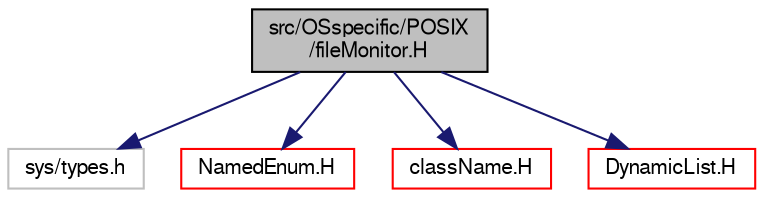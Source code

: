 digraph "src/OSspecific/POSIX/fileMonitor.H"
{
  bgcolor="transparent";
  edge [fontname="FreeSans",fontsize="10",labelfontname="FreeSans",labelfontsize="10"];
  node [fontname="FreeSans",fontsize="10",shape=record];
  Node1 [label="src/OSspecific/POSIX\l/fileMonitor.H",height=0.2,width=0.4,color="black", fillcolor="grey75", style="filled" fontcolor="black"];
  Node1 -> Node2 [color="midnightblue",fontsize="10",style="solid",fontname="FreeSans"];
  Node2 [label="sys/types.h",height=0.2,width=0.4,color="grey75"];
  Node1 -> Node3 [color="midnightblue",fontsize="10",style="solid",fontname="FreeSans"];
  Node3 [label="NamedEnum.H",height=0.2,width=0.4,color="red",URL="$a07218.html"];
  Node1 -> Node4 [color="midnightblue",fontsize="10",style="solid",fontname="FreeSans"];
  Node4 [label="className.H",height=0.2,width=0.4,color="red",URL="$a07402.html",tooltip="Macro definitions for declaring ClassName(), NamespaceName(), etc. "];
  Node1 -> Node5 [color="midnightblue",fontsize="10",style="solid",fontname="FreeSans"];
  Node5 [label="DynamicList.H",height=0.2,width=0.4,color="red",URL="$a07168.html"];
}
